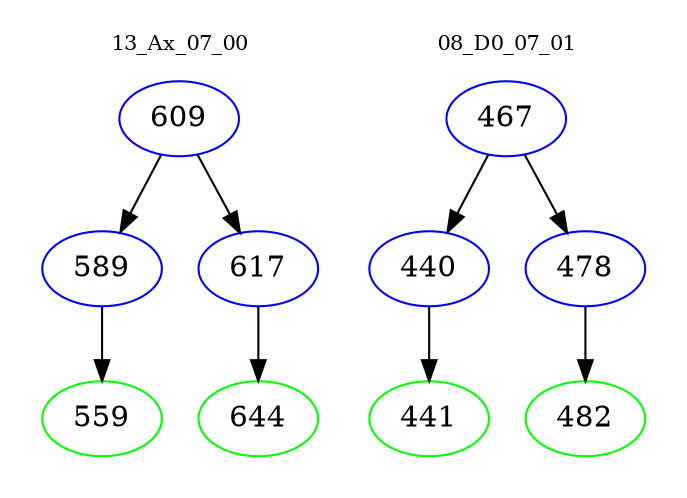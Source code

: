 digraph{
subgraph cluster_0 {
color = white
label = "13_Ax_07_00";
fontsize=10;
T0_609 [label="609", color="blue"]
T0_609 -> T0_589 [color="black"]
T0_589 [label="589", color="blue"]
T0_589 -> T0_559 [color="black"]
T0_559 [label="559", color="green"]
T0_609 -> T0_617 [color="black"]
T0_617 [label="617", color="blue"]
T0_617 -> T0_644 [color="black"]
T0_644 [label="644", color="green"]
}
subgraph cluster_1 {
color = white
label = "08_D0_07_01";
fontsize=10;
T1_467 [label="467", color="blue"]
T1_467 -> T1_440 [color="black"]
T1_440 [label="440", color="blue"]
T1_440 -> T1_441 [color="black"]
T1_441 [label="441", color="green"]
T1_467 -> T1_478 [color="black"]
T1_478 [label="478", color="blue"]
T1_478 -> T1_482 [color="black"]
T1_482 [label="482", color="green"]
}
}
